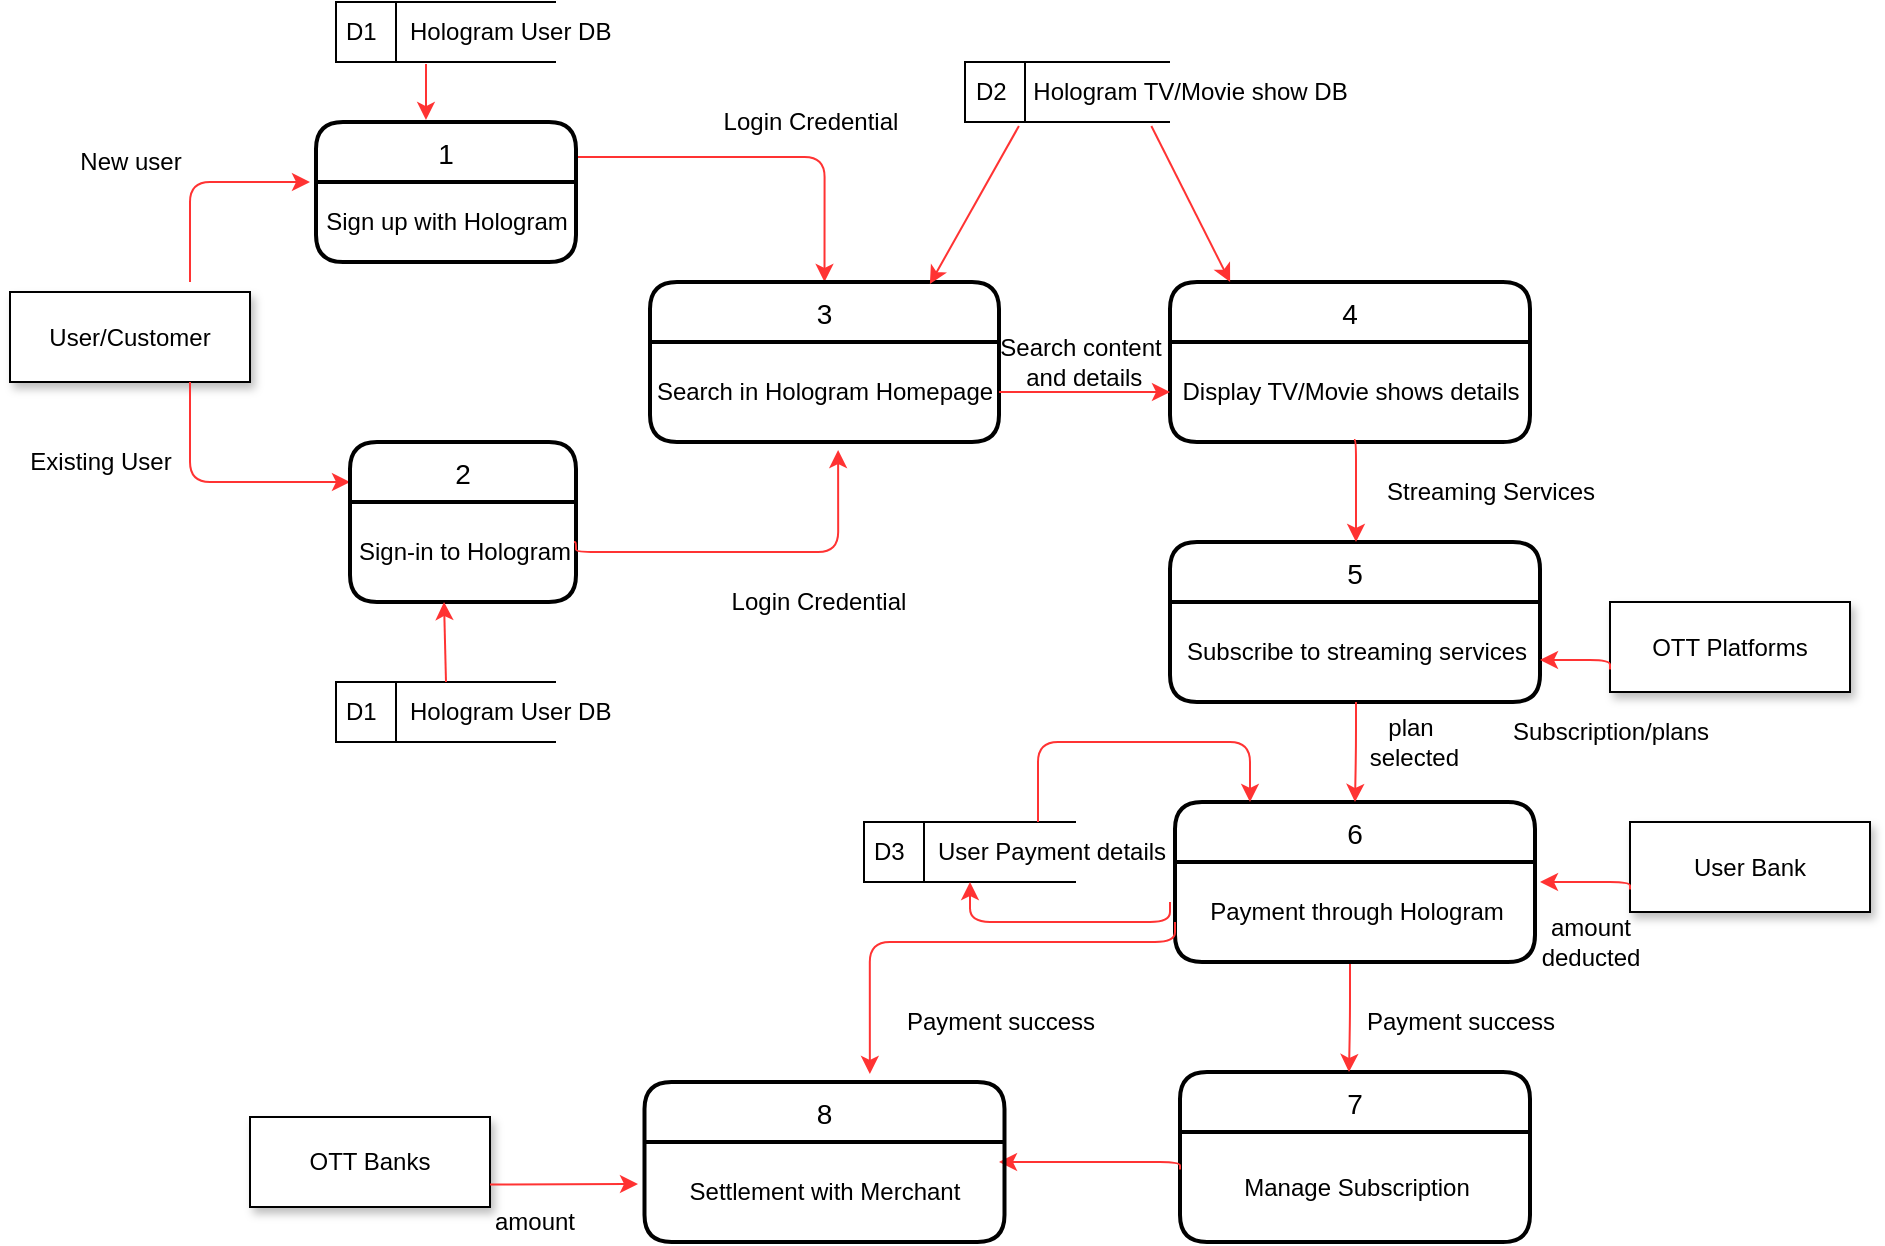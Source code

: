 <mxfile version="13.10.0" type="github">
  <diagram id="VBWb_MF_6VekWjtBwyfj" name="Page-1">
    <mxGraphModel dx="1108" dy="450" grid="1" gridSize="10" guides="1" tooltips="1" connect="1" arrows="1" fold="1" page="1" pageScale="1" pageWidth="827" pageHeight="1169" math="0" shadow="0">
      <root>
        <mxCell id="0" />
        <mxCell id="1" parent="0" />
        <mxCell id="JjaZK3aPunvva8pomJr4-1" value="User/Customer" style="rounded=0;whiteSpace=wrap;html=1;shadow=1;" parent="1" vertex="1">
          <mxGeometry x="10" y="155" width="120" height="45" as="geometry" />
        </mxCell>
        <mxCell id="JjaZK3aPunvva8pomJr4-2" value="" style="endArrow=classic;html=1;fillColor=#FF0000;strokeColor=#FF3333;" parent="1" edge="1">
          <mxGeometry width="50" height="50" relative="1" as="geometry">
            <mxPoint x="100" y="150" as="sourcePoint" />
            <mxPoint x="160" y="100" as="targetPoint" />
            <Array as="points">
              <mxPoint x="100" y="100" />
            </Array>
          </mxGeometry>
        </mxCell>
        <mxCell id="JjaZK3aPunvva8pomJr4-3" value="" style="endArrow=classic;html=1;fillColor=#FF0000;strokeColor=#FF3333;exitX=0.75;exitY=1;exitDx=0;exitDy=0;entryX=0;entryY=0.25;entryDx=0;entryDy=0;" parent="1" source="JjaZK3aPunvva8pomJr4-1" target="JjaZK3aPunvva8pomJr4-7" edge="1">
          <mxGeometry width="50" height="50" relative="1" as="geometry">
            <mxPoint x="414" y="260" as="sourcePoint" />
            <mxPoint x="414" y="340" as="targetPoint" />
            <Array as="points">
              <mxPoint x="100" y="250" />
            </Array>
          </mxGeometry>
        </mxCell>
        <mxCell id="JjaZK3aPunvva8pomJr4-4" value="" style="edgeStyle=segmentEdgeStyle;endArrow=classic;html=1;strokeColor=#FF3333;fillColor=#FF0000;entryX=0.5;entryY=0;entryDx=0;entryDy=0;exitX=1;exitY=0.25;exitDx=0;exitDy=0;" parent="1" source="JjaZK3aPunvva8pomJr4-5" target="JjaZK3aPunvva8pomJr4-9" edge="1">
          <mxGeometry width="50" height="50" relative="1" as="geometry">
            <mxPoint x="570" y="170" as="sourcePoint" />
            <mxPoint x="499.72" y="141" as="targetPoint" />
            <Array as="points" />
          </mxGeometry>
        </mxCell>
        <mxCell id="JjaZK3aPunvva8pomJr4-5" value="1" style="swimlane;childLayout=stackLayout;horizontal=1;startSize=30;horizontalStack=0;rounded=1;fontSize=14;fontStyle=0;strokeWidth=2;resizeParent=0;resizeLast=1;shadow=0;dashed=0;align=center;" parent="1" vertex="1">
          <mxGeometry x="163" y="70" width="130" height="70" as="geometry">
            <mxRectangle x="20" y="370" width="40" height="30" as="alternateBounds" />
          </mxGeometry>
        </mxCell>
        <mxCell id="JjaZK3aPunvva8pomJr4-6" value="Sign up with Hologram" style="text;html=1;align=center;verticalAlign=middle;resizable=0;points=[];autosize=1;" parent="JjaZK3aPunvva8pomJr4-5" vertex="1">
          <mxGeometry y="30" width="130" height="40" as="geometry" />
        </mxCell>
        <mxCell id="JjaZK3aPunvva8pomJr4-7" value="2" style="swimlane;childLayout=stackLayout;horizontal=1;startSize=30;horizontalStack=0;rounded=1;fontSize=14;fontStyle=0;strokeWidth=2;resizeParent=0;resizeLast=1;shadow=0;dashed=0;align=center;" parent="1" vertex="1">
          <mxGeometry x="180" y="230" width="113" height="80" as="geometry">
            <mxRectangle x="20" y="370" width="40" height="30" as="alternateBounds" />
          </mxGeometry>
        </mxCell>
        <mxCell id="JjaZK3aPunvva8pomJr4-8" value="Sign-in to Hologram" style="text;html=1;align=center;verticalAlign=middle;resizable=0;points=[];autosize=1;" parent="JjaZK3aPunvva8pomJr4-7" vertex="1">
          <mxGeometry y="30" width="113" height="50" as="geometry" />
        </mxCell>
        <mxCell id="JjaZK3aPunvva8pomJr4-9" value="3" style="swimlane;childLayout=stackLayout;horizontal=1;startSize=30;horizontalStack=0;rounded=1;fontSize=14;fontStyle=0;strokeWidth=2;resizeParent=0;resizeLast=1;shadow=0;dashed=0;align=center;" parent="1" vertex="1">
          <mxGeometry x="330" y="150" width="174.5" height="80" as="geometry">
            <mxRectangle x="20" y="370" width="40" height="30" as="alternateBounds" />
          </mxGeometry>
        </mxCell>
        <mxCell id="JjaZK3aPunvva8pomJr4-10" value="Search in Hologram Homepage" style="text;html=1;align=center;verticalAlign=middle;resizable=0;points=[];autosize=1;" parent="JjaZK3aPunvva8pomJr4-9" vertex="1">
          <mxGeometry y="30" width="174.5" height="50" as="geometry" />
        </mxCell>
        <mxCell id="JjaZK3aPunvva8pomJr4-11" value="4" style="swimlane;childLayout=stackLayout;horizontal=1;startSize=30;horizontalStack=0;rounded=1;fontSize=14;fontStyle=0;strokeWidth=2;resizeParent=0;resizeLast=1;shadow=0;dashed=0;align=center;" parent="1" vertex="1">
          <mxGeometry x="590" y="150" width="180" height="80" as="geometry">
            <mxRectangle x="20" y="370" width="40" height="30" as="alternateBounds" />
          </mxGeometry>
        </mxCell>
        <mxCell id="JjaZK3aPunvva8pomJr4-12" value="Display TV/Movie shows details" style="text;html=1;align=center;verticalAlign=middle;resizable=0;points=[];autosize=1;" parent="JjaZK3aPunvva8pomJr4-11" vertex="1">
          <mxGeometry y="30" width="180" height="50" as="geometry" />
        </mxCell>
        <mxCell id="JjaZK3aPunvva8pomJr4-13" value="D2&amp;nbsp; &amp;nbsp; Hologram TV/Movie show DB" style="html=1;dashed=0;whitespace=wrap;shape=mxgraph.dfd.dataStoreID;align=left;spacingLeft=3;points=[[0,0],[0.5,0],[1,0],[0,0.5],[1,0.5],[0,1],[0.5,1],[1,1]];" parent="1" vertex="1">
          <mxGeometry x="487.5" y="40" width="102.5" height="30" as="geometry" />
        </mxCell>
        <mxCell id="JjaZK3aPunvva8pomJr4-14" value="D1&amp;nbsp; &amp;nbsp; &amp;nbsp;Hologram User DB" style="html=1;dashed=0;whitespace=wrap;shape=mxgraph.dfd.dataStoreID;align=left;spacingLeft=3;points=[[0,0],[0.5,0],[1,0],[0,0.5],[1,0.5],[0,1],[0.5,1],[1,1]];" parent="1" vertex="1">
          <mxGeometry x="173" y="350" width="110" height="30" as="geometry" />
        </mxCell>
        <mxCell id="JjaZK3aPunvva8pomJr4-15" value="5" style="swimlane;childLayout=stackLayout;horizontal=1;startSize=30;horizontalStack=0;rounded=1;fontSize=14;fontStyle=0;strokeWidth=2;resizeParent=0;resizeLast=1;shadow=0;dashed=0;align=center;" parent="1" vertex="1">
          <mxGeometry x="590" y="280" width="185" height="80" as="geometry">
            <mxRectangle x="20" y="370" width="40" height="30" as="alternateBounds" />
          </mxGeometry>
        </mxCell>
        <mxCell id="JjaZK3aPunvva8pomJr4-16" value="Subscribe to streaming services" style="text;html=1;align=center;verticalAlign=middle;resizable=0;points=[];autosize=1;" parent="JjaZK3aPunvva8pomJr4-15" vertex="1">
          <mxGeometry y="30" width="185" height="50" as="geometry" />
        </mxCell>
        <mxCell id="JjaZK3aPunvva8pomJr4-17" value="6" style="swimlane;childLayout=stackLayout;horizontal=1;startSize=30;horizontalStack=0;rounded=1;fontSize=14;fontStyle=0;strokeWidth=2;resizeParent=0;resizeLast=1;shadow=0;dashed=0;align=center;" parent="1" vertex="1">
          <mxGeometry x="592.5" y="410" width="180" height="80" as="geometry">
            <mxRectangle x="20" y="370" width="40" height="30" as="alternateBounds" />
          </mxGeometry>
        </mxCell>
        <mxCell id="JjaZK3aPunvva8pomJr4-18" value="Payment through Hologram" style="text;html=1;align=center;verticalAlign=middle;resizable=0;points=[];autosize=1;" parent="JjaZK3aPunvva8pomJr4-17" vertex="1">
          <mxGeometry y="30" width="180" height="50" as="geometry" />
        </mxCell>
        <mxCell id="JjaZK3aPunvva8pomJr4-19" value="7" style="swimlane;childLayout=stackLayout;horizontal=1;startSize=30;horizontalStack=0;rounded=1;fontSize=14;fontStyle=0;strokeWidth=2;resizeParent=0;resizeLast=1;shadow=0;dashed=0;align=center;" parent="1" vertex="1">
          <mxGeometry x="595" y="545" width="175" height="85" as="geometry">
            <mxRectangle x="20" y="370" width="40" height="30" as="alternateBounds" />
          </mxGeometry>
        </mxCell>
        <mxCell id="JjaZK3aPunvva8pomJr4-20" value="" style="edgeStyle=segmentEdgeStyle;endArrow=classic;html=1;strokeColor=#FF3333;fillColor=#FF0000;exitX=0;exitY=0.34;exitDx=0;exitDy=0;exitPerimeter=0;" parent="JjaZK3aPunvva8pomJr4-19" source="JjaZK3aPunvva8pomJr4-21" edge="1">
          <mxGeometry width="50" height="50" relative="1" as="geometry">
            <mxPoint x="100" y="45" as="sourcePoint" />
            <mxPoint x="-90.5" y="45" as="targetPoint" />
            <Array as="points">
              <mxPoint y="45" />
            </Array>
          </mxGeometry>
        </mxCell>
        <mxCell id="JjaZK3aPunvva8pomJr4-21" value="Manage Subscription" style="text;html=1;align=center;verticalAlign=middle;resizable=0;points=[];autosize=1;" parent="JjaZK3aPunvva8pomJr4-19" vertex="1">
          <mxGeometry y="30" width="175" height="55" as="geometry" />
        </mxCell>
        <mxCell id="JjaZK3aPunvva8pomJr4-22" value="8" style="swimlane;childLayout=stackLayout;horizontal=1;startSize=30;horizontalStack=0;rounded=1;fontSize=14;fontStyle=0;strokeWidth=2;resizeParent=0;resizeLast=1;shadow=0;dashed=0;align=center;" parent="1" vertex="1">
          <mxGeometry x="327.25" y="550" width="180" height="80" as="geometry">
            <mxRectangle x="20" y="370" width="40" height="30" as="alternateBounds" />
          </mxGeometry>
        </mxCell>
        <mxCell id="JjaZK3aPunvva8pomJr4-23" value="Settlement with Merchant" style="text;html=1;align=center;verticalAlign=middle;resizable=0;points=[];autosize=1;" parent="JjaZK3aPunvva8pomJr4-22" vertex="1">
          <mxGeometry y="30" width="180" height="50" as="geometry" />
        </mxCell>
        <mxCell id="JjaZK3aPunvva8pomJr4-24" value="D1&amp;nbsp; &amp;nbsp; &amp;nbsp;Hologram User DB" style="html=1;dashed=0;whitespace=wrap;shape=mxgraph.dfd.dataStoreID;align=left;spacingLeft=3;points=[[0,0],[0.5,0],[1,0],[0,0.5],[1,0.5],[0,1],[0.5,1],[1,1]];" parent="1" vertex="1">
          <mxGeometry x="173" y="10" width="110" height="30" as="geometry" />
        </mxCell>
        <mxCell id="JjaZK3aPunvva8pomJr4-25" value="" style="endArrow=classic;html=1;fillColor=#FF0000;strokeColor=#FF3333;entryX=0.423;entryY=-0.014;entryDx=0;entryDy=0;entryPerimeter=0;exitX=0.409;exitY=1.033;exitDx=0;exitDy=0;exitPerimeter=0;" parent="1" source="JjaZK3aPunvva8pomJr4-24" target="JjaZK3aPunvva8pomJr4-5" edge="1">
          <mxGeometry width="50" height="50" relative="1" as="geometry">
            <mxPoint x="220" y="50" as="sourcePoint" />
            <mxPoint x="260" y="60" as="targetPoint" />
          </mxGeometry>
        </mxCell>
        <mxCell id="JjaZK3aPunvva8pomJr4-26" value="" style="edgeStyle=segmentEdgeStyle;endArrow=classic;html=1;strokeColor=#FF3333;fillColor=#FF0000;entryX=0.539;entryY=1.08;entryDx=0;entryDy=0;entryPerimeter=0;exitX=0.991;exitY=0.4;exitDx=0;exitDy=0;exitPerimeter=0;" parent="1" source="JjaZK3aPunvva8pomJr4-8" target="JjaZK3aPunvva8pomJr4-10" edge="1">
          <mxGeometry width="50" height="50" relative="1" as="geometry">
            <mxPoint x="293" y="277" as="sourcePoint" />
            <mxPoint x="488" y="217" as="targetPoint" />
            <Array as="points">
              <mxPoint x="293" y="280" />
              <mxPoint x="293" y="285" />
              <mxPoint x="424" y="285" />
            </Array>
          </mxGeometry>
        </mxCell>
        <mxCell id="JjaZK3aPunvva8pomJr4-27" value="" style="endArrow=classic;html=1;fillColor=#FF0000;strokeColor=#FF3333;exitX=0.5;exitY=0;exitDx=0;exitDy=0;entryX=0.416;entryY=1;entryDx=0;entryDy=0;entryPerimeter=0;" parent="1" source="JjaZK3aPunvva8pomJr4-14" target="JjaZK3aPunvva8pomJr4-8" edge="1">
          <mxGeometry width="50" height="50" relative="1" as="geometry">
            <mxPoint x="110" y="210" as="sourcePoint" />
            <mxPoint x="230" y="313" as="targetPoint" />
            <Array as="points" />
          </mxGeometry>
        </mxCell>
        <mxCell id="JjaZK3aPunvva8pomJr4-28" value="" style="endArrow=classic;html=1;fillColor=#FF0000;strokeColor=#FF3333;entryX=0.802;entryY=0.013;entryDx=0;entryDy=0;entryPerimeter=0;exitX=0.263;exitY=1.067;exitDx=0;exitDy=0;exitPerimeter=0;" parent="1" source="JjaZK3aPunvva8pomJr4-13" target="JjaZK3aPunvva8pomJr4-9" edge="1">
          <mxGeometry width="50" height="50" relative="1" as="geometry">
            <mxPoint x="470" y="103" as="sourcePoint" />
            <mxPoint x="475" y="145" as="targetPoint" />
          </mxGeometry>
        </mxCell>
        <mxCell id="JjaZK3aPunvva8pomJr4-29" value="" style="edgeStyle=segmentEdgeStyle;endArrow=classic;html=1;strokeColor=#FF3333;fillColor=#FF0000;" parent="1" source="JjaZK3aPunvva8pomJr4-10" edge="1">
          <mxGeometry width="50" height="50" relative="1" as="geometry">
            <mxPoint x="520" y="210" as="sourcePoint" />
            <mxPoint x="590" y="205" as="targetPoint" />
            <Array as="points" />
          </mxGeometry>
        </mxCell>
        <mxCell id="JjaZK3aPunvva8pomJr4-30" value="" style="edgeStyle=segmentEdgeStyle;endArrow=classic;html=1;strokeColor=#FF3333;fillColor=#FF0000;exitX=0.511;exitY=0.98;exitDx=0;exitDy=0;exitPerimeter=0;" parent="1" source="JjaZK3aPunvva8pomJr4-12" edge="1">
          <mxGeometry width="50" height="50" relative="1" as="geometry">
            <mxPoint x="683" y="240" as="sourcePoint" />
            <mxPoint x="683" y="280" as="targetPoint" />
            <Array as="points">
              <mxPoint x="683" y="229" />
            </Array>
          </mxGeometry>
        </mxCell>
        <mxCell id="JjaZK3aPunvva8pomJr4-31" value="" style="edgeStyle=segmentEdgeStyle;endArrow=classic;html=1;strokeColor=#FF3333;fillColor=#FF0000;entryX=0.5;entryY=0;entryDx=0;entryDy=0;" parent="1" target="JjaZK3aPunvva8pomJr4-17" edge="1">
          <mxGeometry width="50" height="50" relative="1" as="geometry">
            <mxPoint x="683" y="360" as="sourcePoint" />
            <mxPoint x="693" y="380" as="targetPoint" />
            <Array as="points">
              <mxPoint x="683" y="383" />
            </Array>
          </mxGeometry>
        </mxCell>
        <mxCell id="JjaZK3aPunvva8pomJr4-32" value="" style="edgeStyle=segmentEdgeStyle;endArrow=classic;html=1;strokeColor=#FF3333;fillColor=#FF0000;entryX=0.5;entryY=0;entryDx=0;entryDy=0;" parent="1" edge="1">
          <mxGeometry width="50" height="50" relative="1" as="geometry">
            <mxPoint x="680" y="491" as="sourcePoint" />
            <mxPoint x="679.5" y="545" as="targetPoint" />
            <Array as="points">
              <mxPoint x="680" y="518" />
            </Array>
          </mxGeometry>
        </mxCell>
        <mxCell id="JjaZK3aPunvva8pomJr4-33" value="" style="edgeStyle=segmentEdgeStyle;endArrow=classic;html=1;strokeColor=#FF3333;fillColor=#FF0000;exitX=0;exitY=0.75;exitDx=0;exitDy=0;entryX=0.626;entryY=-0.05;entryDx=0;entryDy=0;entryPerimeter=0;" parent="1" source="JjaZK3aPunvva8pomJr4-17" target="JjaZK3aPunvva8pomJr4-22" edge="1">
          <mxGeometry width="50" height="50" relative="1" as="geometry">
            <mxPoint x="561" y="480" as="sourcePoint" />
            <mxPoint x="440" y="540" as="targetPoint" />
            <Array as="points">
              <mxPoint x="593" y="480" />
              <mxPoint x="440" y="480" />
            </Array>
          </mxGeometry>
        </mxCell>
        <mxCell id="JjaZK3aPunvva8pomJr4-34" value="" style="endArrow=classic;html=1;fillColor=#FF0000;strokeColor=#FF3333;exitX=0.909;exitY=1.067;exitDx=0;exitDy=0;exitPerimeter=0;entryX=0.167;entryY=0;entryDx=0;entryDy=0;entryPerimeter=0;" parent="1" source="JjaZK3aPunvva8pomJr4-13" target="JjaZK3aPunvva8pomJr4-11" edge="1">
          <mxGeometry width="50" height="50" relative="1" as="geometry">
            <mxPoint x="480" y="113" as="sourcePoint" />
            <mxPoint x="630" y="102" as="targetPoint" />
          </mxGeometry>
        </mxCell>
        <mxCell id="JjaZK3aPunvva8pomJr4-35" value="OTT Platforms" style="rounded=0;whiteSpace=wrap;html=1;shadow=1;" parent="1" vertex="1">
          <mxGeometry x="810" y="310" width="120" height="45" as="geometry" />
        </mxCell>
        <mxCell id="JjaZK3aPunvva8pomJr4-36" value="" style="edgeStyle=segmentEdgeStyle;endArrow=classic;html=1;strokeColor=#FF3333;fillColor=#FF0000;exitX=0;exitY=0.75;exitDx=0;exitDy=0;" parent="1" source="JjaZK3aPunvva8pomJr4-35" target="JjaZK3aPunvva8pomJr4-16" edge="1">
          <mxGeometry width="50" height="50" relative="1" as="geometry">
            <mxPoint x="550" y="345" as="sourcePoint" />
            <mxPoint x="778" y="339" as="targetPoint" />
            <Array as="points">
              <mxPoint x="810" y="339" />
            </Array>
          </mxGeometry>
        </mxCell>
        <mxCell id="JjaZK3aPunvva8pomJr4-37" value="D3&amp;nbsp; &amp;nbsp; &amp;nbsp;User Payment details" style="html=1;dashed=0;whitespace=wrap;shape=mxgraph.dfd.dataStoreID;align=left;spacingLeft=3;points=[[0,0],[0.5,0],[1,0],[0,0.5],[1,0.5],[0,1],[0.5,1],[1,1]];" parent="1" vertex="1">
          <mxGeometry x="437" y="420" width="106" height="30" as="geometry" />
        </mxCell>
        <mxCell id="JjaZK3aPunvva8pomJr4-38" value="" style="edgeStyle=segmentEdgeStyle;endArrow=classic;html=1;strokeColor=#FF3333;fillColor=#FF0000;" parent="1" edge="1">
          <mxGeometry width="50" height="50" relative="1" as="geometry">
            <mxPoint x="524" y="420" as="sourcePoint" />
            <mxPoint x="630" y="410" as="targetPoint" />
            <Array as="points">
              <mxPoint x="524" y="380" />
              <mxPoint x="630" y="380" />
            </Array>
          </mxGeometry>
        </mxCell>
        <mxCell id="JjaZK3aPunvva8pomJr4-39" value="" style="edgeStyle=segmentEdgeStyle;endArrow=classic;html=1;strokeColor=#FF3333;fillColor=#FF0000;entryX=0.5;entryY=1;entryDx=0;entryDy=0;" parent="1" target="JjaZK3aPunvva8pomJr4-37" edge="1">
          <mxGeometry width="50" height="50" relative="1" as="geometry">
            <mxPoint x="590" y="460" as="sourcePoint" />
            <mxPoint x="490" y="460" as="targetPoint" />
            <Array as="points">
              <mxPoint x="590" y="470" />
              <mxPoint x="490" y="470" />
            </Array>
          </mxGeometry>
        </mxCell>
        <mxCell id="JjaZK3aPunvva8pomJr4-40" value="User Bank" style="rounded=0;whiteSpace=wrap;html=1;shadow=1;" parent="1" vertex="1">
          <mxGeometry x="820" y="420" width="120" height="45" as="geometry" />
        </mxCell>
        <mxCell id="JjaZK3aPunvva8pomJr4-41" value="" style="edgeStyle=segmentEdgeStyle;endArrow=classic;html=1;strokeColor=#FF3333;fillColor=#FF0000;exitX=0;exitY=0.75;exitDx=0;exitDy=0;" parent="1" source="JjaZK3aPunvva8pomJr4-40" edge="1">
          <mxGeometry width="50" height="50" relative="1" as="geometry">
            <mxPoint x="810" y="450" as="sourcePoint" />
            <mxPoint x="775" y="450" as="targetPoint" />
            <Array as="points">
              <mxPoint x="820" y="450" />
            </Array>
          </mxGeometry>
        </mxCell>
        <mxCell id="JjaZK3aPunvva8pomJr4-42" value="OTT Banks" style="rounded=0;whiteSpace=wrap;html=1;shadow=1;" parent="1" vertex="1">
          <mxGeometry x="130" y="567.5" width="120" height="45" as="geometry" />
        </mxCell>
        <mxCell id="JjaZK3aPunvva8pomJr4-43" value="" style="edgeStyle=segmentEdgeStyle;endArrow=classic;html=1;strokeColor=#FF3333;fillColor=#FF0000;exitX=1;exitY=0.75;exitDx=0;exitDy=0;" parent="1" source="JjaZK3aPunvva8pomJr4-42" edge="1">
          <mxGeometry width="50" height="50" relative="1" as="geometry">
            <mxPoint x="305.5" y="587" as="sourcePoint" />
            <mxPoint x="324" y="601" as="targetPoint" />
            <Array as="points">
              <mxPoint x="324" y="601" />
            </Array>
          </mxGeometry>
        </mxCell>
        <mxCell id="JjaZK3aPunvva8pomJr4-44" value="&lt;span style=&quot;color: rgba(0 , 0 , 0 , 0) ; font-family: monospace ; font-size: 0px&quot;&gt;%3CmxGraphModel%3E%3Croot%3E%3CmxCell%20id%3D%220%22%2F%3E%3CmxCell%20id%3D%221%22%20parent%3D%220%22%2F%3E%3CmxCell%20id%3D%222%22%20value%3D%22Login%20Credential%22%20style%3D%22text%3Bhtml%3D1%3Balign%3Dcenter%3BverticalAlign%3Dmiddle%3Bresizable%3D0%3Bpoints%3D%5B%5D%3Bautosize%3D1%3B%22%20vertex%3D%221%22%20parent%3D%221%22%3E%3CmxGeometry%20x%3D%22360%22%20y%3D%2260%22%20width%3D%22100%22%20height%3D%2220%22%20as%3D%22geometry%22%2F%3E%3C%2FmxCell%3E%3C%2Froot%3E%3C%2FmxGraphModel%3E&lt;/span&gt;" style="text;html=1;resizable=0;autosize=1;align=center;verticalAlign=middle;points=[];fillColor=none;strokeColor=none;rounded=0;" parent="1" vertex="1">
          <mxGeometry x="400" y="310" width="20" height="20" as="geometry" />
        </mxCell>
        <mxCell id="JjaZK3aPunvva8pomJr4-45" value="New user" style="text;html=1;align=center;verticalAlign=middle;resizable=0;points=[];autosize=1;" parent="1" vertex="1">
          <mxGeometry x="35" y="80" width="70" height="20" as="geometry" />
        </mxCell>
        <mxCell id="JjaZK3aPunvva8pomJr4-46" value="Existing User" style="text;html=1;align=center;verticalAlign=middle;resizable=0;points=[];autosize=1;" parent="1" vertex="1">
          <mxGeometry x="10" y="230" width="90" height="20" as="geometry" />
        </mxCell>
        <mxCell id="JjaZK3aPunvva8pomJr4-47" value="Login Credential" style="text;html=1;align=center;verticalAlign=middle;resizable=0;points=[];autosize=1;" parent="1" vertex="1">
          <mxGeometry x="360" y="60" width="100" height="20" as="geometry" />
        </mxCell>
        <mxCell id="JjaZK3aPunvva8pomJr4-48" value="Login Credential" style="text;html=1;align=center;verticalAlign=middle;resizable=0;points=[];autosize=1;" parent="1" vertex="1">
          <mxGeometry x="364" y="300" width="100" height="20" as="geometry" />
        </mxCell>
        <mxCell id="JjaZK3aPunvva8pomJr4-49" value="Search content&lt;br&gt;&amp;nbsp;and details" style="text;html=1;align=center;verticalAlign=middle;resizable=0;points=[];autosize=1;" parent="1" vertex="1">
          <mxGeometry x="495" y="175" width="100" height="30" as="geometry" />
        </mxCell>
        <mxCell id="JjaZK3aPunvva8pomJr4-50" value="Streaming Services" style="text;html=1;align=center;verticalAlign=middle;resizable=0;points=[];autosize=1;" parent="1" vertex="1">
          <mxGeometry x="690" y="245" width="120" height="20" as="geometry" />
        </mxCell>
        <mxCell id="JjaZK3aPunvva8pomJr4-51" value="Subscription/plans" style="text;html=1;align=center;verticalAlign=middle;resizable=0;points=[];autosize=1;" parent="1" vertex="1">
          <mxGeometry x="755" y="365" width="110" height="20" as="geometry" />
        </mxCell>
        <mxCell id="JjaZK3aPunvva8pomJr4-52" value="plan&lt;br&gt;&amp;nbsp;selected" style="text;html=1;align=center;verticalAlign=middle;resizable=0;points=[];autosize=1;" parent="1" vertex="1">
          <mxGeometry x="680" y="365" width="60" height="30" as="geometry" />
        </mxCell>
        <mxCell id="JjaZK3aPunvva8pomJr4-53" value="amount &lt;br&gt;deducted" style="text;html=1;align=center;verticalAlign=middle;resizable=0;points=[];autosize=1;" parent="1" vertex="1">
          <mxGeometry x="770" y="465" width="60" height="30" as="geometry" />
        </mxCell>
        <mxCell id="JjaZK3aPunvva8pomJr4-54" value="Payment success" style="text;html=1;align=center;verticalAlign=middle;resizable=0;points=[];autosize=1;" parent="1" vertex="1">
          <mxGeometry x="680" y="510" width="110" height="20" as="geometry" />
        </mxCell>
        <mxCell id="JjaZK3aPunvva8pomJr4-55" value="Payment success" style="text;html=1;align=center;verticalAlign=middle;resizable=0;points=[];autosize=1;" parent="1" vertex="1">
          <mxGeometry x="450" y="510" width="110" height="20" as="geometry" />
        </mxCell>
        <mxCell id="JjaZK3aPunvva8pomJr4-56" value="amount" style="text;html=1;align=center;verticalAlign=middle;resizable=0;points=[];autosize=1;" parent="1" vertex="1">
          <mxGeometry x="242.25" y="610" width="60" height="20" as="geometry" />
        </mxCell>
      </root>
    </mxGraphModel>
  </diagram>
</mxfile>
